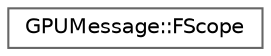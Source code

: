 digraph "Graphical Class Hierarchy"
{
 // INTERACTIVE_SVG=YES
 // LATEX_PDF_SIZE
  bgcolor="transparent";
  edge [fontname=Helvetica,fontsize=10,labelfontname=Helvetica,labelfontsize=10];
  node [fontname=Helvetica,fontsize=10,shape=box,height=0.2,width=0.4];
  rankdir="LR";
  Node0 [id="Node000000",label="GPUMessage::FScope",height=0.2,width=0.4,color="grey40", fillcolor="white", style="filled",URL="$db/de4/classGPUMessage_1_1FScope.html",tooltip="RAII object for controlling a new GPU message scope."];
}
